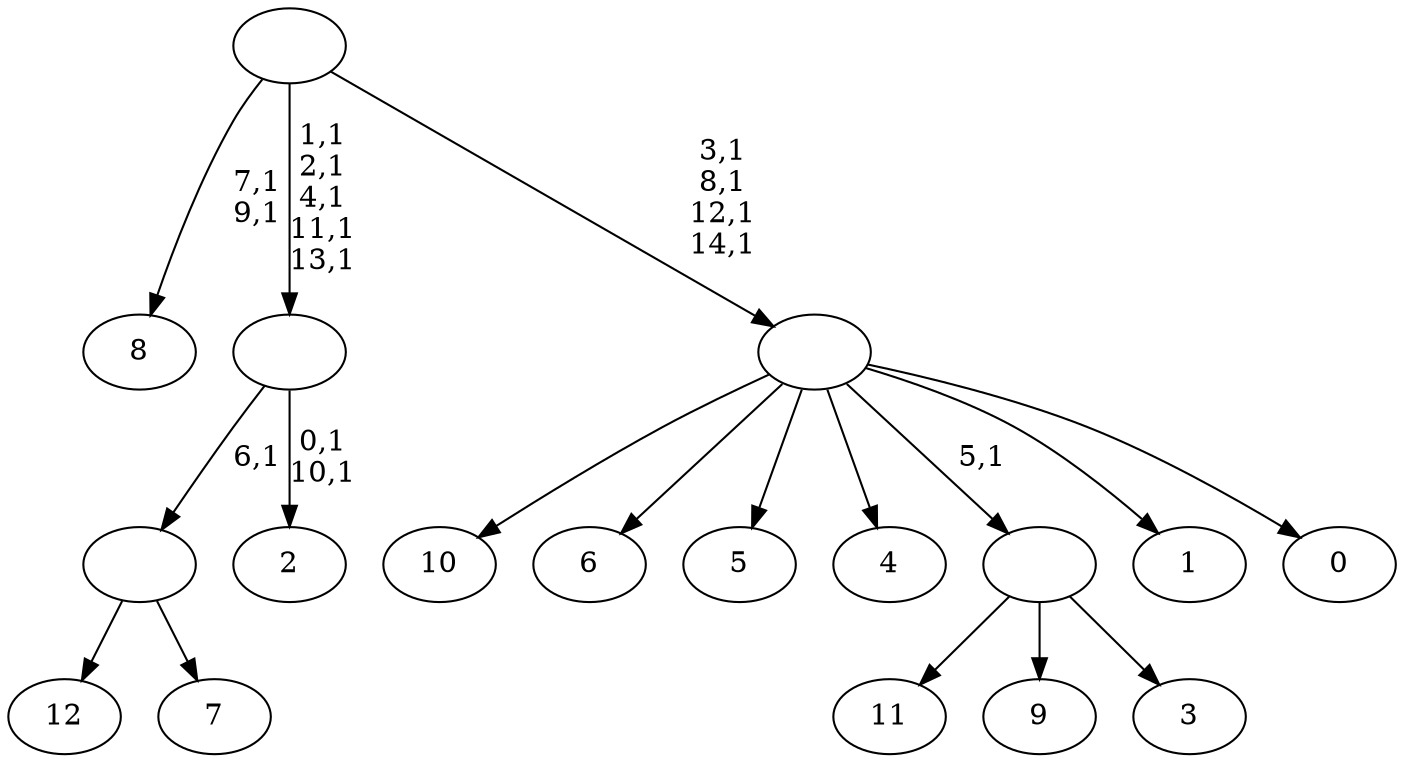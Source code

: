 digraph T {
	28 [label="12"]
	27 [label="11"]
	26 [label="10"]
	25 [label="9"]
	24 [label="8"]
	21 [label="7"]
	20 [label=""]
	19 [label="6"]
	18 [label="5"]
	17 [label="4"]
	16 [label="3"]
	15 [label=""]
	14 [label="2"]
	11 [label=""]
	6 [label="1"]
	5 [label="0"]
	4 [label=""]
	0 [label=""]
	20 -> 28 [label=""]
	20 -> 21 [label=""]
	15 -> 27 [label=""]
	15 -> 25 [label=""]
	15 -> 16 [label=""]
	11 -> 14 [label="0,1\n10,1"]
	11 -> 20 [label="6,1"]
	4 -> 26 [label=""]
	4 -> 19 [label=""]
	4 -> 18 [label=""]
	4 -> 17 [label=""]
	4 -> 15 [label="5,1"]
	4 -> 6 [label=""]
	4 -> 5 [label=""]
	0 -> 4 [label="3,1\n8,1\n12,1\n14,1"]
	0 -> 11 [label="1,1\n2,1\n4,1\n11,1\n13,1"]
	0 -> 24 [label="7,1\n9,1"]
}
